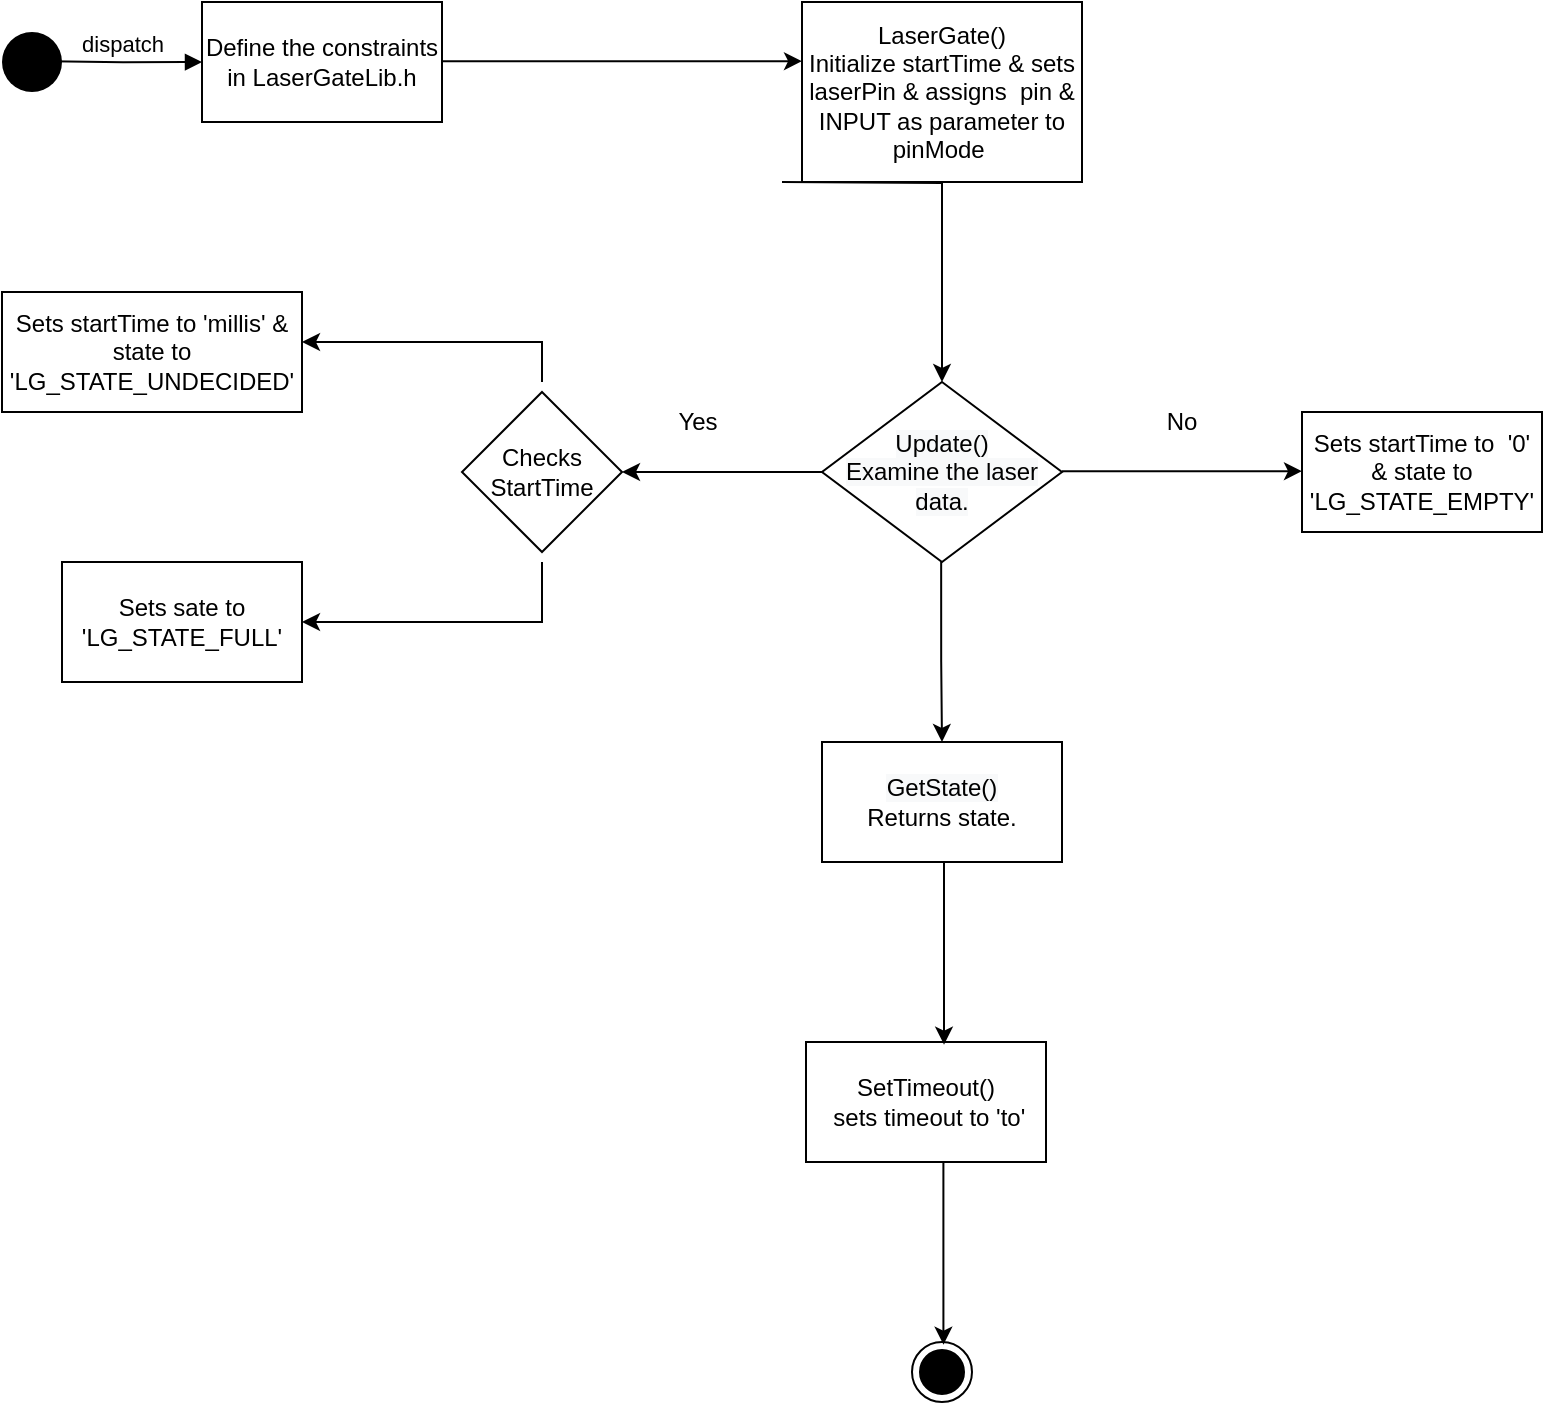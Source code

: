 <mxfile version="15.4.3" type="github">
  <diagram id="9764_bwMrohZAFbPmsWr" name="Page-1">
    <mxGraphModel dx="1422" dy="794" grid="1" gridSize="10" guides="1" tooltips="1" connect="1" arrows="1" fold="1" page="1" pageScale="1" pageWidth="3300" pageHeight="4681" math="0" shadow="0">
      <root>
        <mxCell id="0" />
        <mxCell id="1" parent="0" />
        <mxCell id="prRc7P51FGT5b40RzYyY-56" value="LaserGate()&lt;br&gt;Initialize startTime &amp;amp; sets laserPin &amp;amp; assigns&amp;nbsp; pin &amp;amp; INPUT as parameter to pinMode&amp;nbsp;" style="rounded=0;whiteSpace=wrap;html=1;" parent="1" vertex="1">
          <mxGeometry x="950" y="1840" width="140" height="90" as="geometry" />
        </mxCell>
        <mxCell id="prRc7P51FGT5b40RzYyY-57" value="Sets sate to &#39;LG_STATE_FULL&#39;" style="rounded=0;whiteSpace=wrap;html=1;" parent="1" vertex="1">
          <mxGeometry x="580" y="2120" width="120" height="60" as="geometry" />
        </mxCell>
        <mxCell id="prRc7P51FGT5b40RzYyY-58" value="&lt;span style=&quot;color: rgb(0 , 0 , 0) ; font-family: &amp;#34;helvetica&amp;#34; ; font-size: 12px ; font-style: normal ; font-weight: 400 ; letter-spacing: normal ; text-align: center ; text-indent: 0px ; text-transform: none ; word-spacing: 0px ; background-color: rgb(248 , 249 , 250) ; display: inline ; float: none&quot;&gt;GetState()&lt;br&gt;&lt;/span&gt;Returns state." style="rounded=0;whiteSpace=wrap;html=1;" parent="1" vertex="1">
          <mxGeometry x="960" y="2210" width="120" height="60" as="geometry" />
        </mxCell>
        <mxCell id="prRc7P51FGT5b40RzYyY-59" value="" style="endArrow=classic;html=1;rounded=0;edgeStyle=orthogonalEdgeStyle;entryX=0.5;entryY=0;entryDx=0;entryDy=0;" parent="1" target="prRc7P51FGT5b40RzYyY-62" edge="1">
          <mxGeometry width="50" height="50" relative="1" as="geometry">
            <mxPoint x="940" y="1930" as="sourcePoint" />
            <mxPoint x="939.58" y="2020.0" as="targetPoint" />
          </mxGeometry>
        </mxCell>
        <mxCell id="prRc7P51FGT5b40RzYyY-60" value="" style="endArrow=classic;html=1;rounded=0;edgeStyle=orthogonalEdgeStyle;" parent="1" edge="1">
          <mxGeometry width="50" height="50" relative="1" as="geometry">
            <mxPoint x="1019.58" y="2120" as="sourcePoint" />
            <mxPoint x="1020" y="2210" as="targetPoint" />
            <Array as="points">
              <mxPoint x="1019.58" y="2170" />
              <mxPoint x="1019.58" y="2170" />
            </Array>
          </mxGeometry>
        </mxCell>
        <mxCell id="prRc7P51FGT5b40RzYyY-72" value="" style="edgeStyle=orthogonalEdgeStyle;rounded=0;orthogonalLoop=1;jettySize=auto;html=1;" parent="1" source="prRc7P51FGT5b40RzYyY-62" target="prRc7P51FGT5b40RzYyY-71" edge="1">
          <mxGeometry relative="1" as="geometry" />
        </mxCell>
        <mxCell id="prRc7P51FGT5b40RzYyY-62" value="&#xa;&#xa;&lt;span style=&quot;color: rgb(0, 0, 0); font-family: helvetica; font-size: 12px; font-style: normal; font-weight: 400; letter-spacing: normal; text-align: center; text-indent: 0px; text-transform: none; word-spacing: 0px; background-color: rgb(248, 249, 250); display: inline; float: none;&quot;&gt;Update()&lt;/span&gt;&lt;br style=&quot;color: rgb(0, 0, 0); font-family: helvetica; font-size: 12px; font-style: normal; font-weight: 400; letter-spacing: normal; text-align: center; text-indent: 0px; text-transform: none; word-spacing: 0px; background-color: rgb(248, 249, 250);&quot;&gt;&lt;span style=&quot;color: rgb(0, 0, 0); font-family: helvetica; font-size: 12px; font-style: normal; font-weight: 400; letter-spacing: normal; text-align: center; text-indent: 0px; text-transform: none; word-spacing: 0px; background-color: rgb(248, 249, 250); display: inline; float: none;&quot;&gt;Examine the laser data.&lt;/span&gt;&#xa;&#xa;" style="rhombus;whiteSpace=wrap;html=1;" parent="1" vertex="1">
          <mxGeometry x="960" y="2030" width="120" height="90" as="geometry" />
        </mxCell>
        <mxCell id="prRc7P51FGT5b40RzYyY-63" value="SetTimeout()&lt;br&gt;&amp;nbsp;sets timeout to &#39;to&#39;" style="rounded=0;whiteSpace=wrap;html=1;" parent="1" vertex="1">
          <mxGeometry x="952" y="2360" width="120" height="60" as="geometry" />
        </mxCell>
        <mxCell id="prRc7P51FGT5b40RzYyY-65" value="Define the constraints in LaserGateLib.h" style="rounded=0;whiteSpace=wrap;html=1;" parent="1" vertex="1">
          <mxGeometry x="650" y="1840" width="120" height="60" as="geometry" />
        </mxCell>
        <mxCell id="prRc7P51FGT5b40RzYyY-66" value="dispatch" style="html=1;verticalAlign=bottom;startArrow=oval;startFill=1;endArrow=block;startSize=8;rounded=0;edgeStyle=orthogonalEdgeStyle;entryX=0;entryY=0.5;entryDx=0;entryDy=0;" parent="1" target="prRc7P51FGT5b40RzYyY-65" edge="1">
          <mxGeometry width="60" relative="1" as="geometry">
            <mxPoint x="570" y="1869.58" as="sourcePoint" />
            <mxPoint x="630" y="1869.58" as="targetPoint" />
          </mxGeometry>
        </mxCell>
        <mxCell id="prRc7P51FGT5b40RzYyY-69" value="" style="endArrow=classic;html=1;rounded=0;edgeStyle=orthogonalEdgeStyle;" parent="1" edge="1">
          <mxGeometry width="50" height="50" relative="1" as="geometry">
            <mxPoint x="770" y="1869.58" as="sourcePoint" />
            <mxPoint x="950" y="1869.58" as="targetPoint" />
          </mxGeometry>
        </mxCell>
        <mxCell id="prRc7P51FGT5b40RzYyY-70" value="Sets startTime to &#39;millis&#39; &amp;amp; state to &#39;LG_STATE_UNDECIDED&#39;" style="rounded=0;whiteSpace=wrap;html=1;" parent="1" vertex="1">
          <mxGeometry x="550" y="1985" width="150" height="60" as="geometry" />
        </mxCell>
        <mxCell id="prRc7P51FGT5b40RzYyY-71" value="Checks StartTime" style="rhombus;whiteSpace=wrap;html=1;" parent="1" vertex="1">
          <mxGeometry x="780" y="2035" width="80" height="80" as="geometry" />
        </mxCell>
        <mxCell id="prRc7P51FGT5b40RzYyY-73" style="edgeStyle=orthogonalEdgeStyle;rounded=0;orthogonalLoop=1;jettySize=auto;html=1;exitX=0.5;exitY=1;exitDx=0;exitDy=0;" parent="1" source="prRc7P51FGT5b40RzYyY-70" target="prRc7P51FGT5b40RzYyY-70" edge="1">
          <mxGeometry relative="1" as="geometry" />
        </mxCell>
        <mxCell id="prRc7P51FGT5b40RzYyY-74" value="Yes" style="text;html=1;strokeColor=none;fillColor=none;align=center;verticalAlign=middle;whiteSpace=wrap;rounded=0;" parent="1" vertex="1">
          <mxGeometry x="868" y="2035" width="60" height="30" as="geometry" />
        </mxCell>
        <mxCell id="prRc7P51FGT5b40RzYyY-75" value="Sets startTime to&amp;nbsp; &#39;0&#39; &amp;amp; state to &#39;LG_STATE_EMPTY&#39;" style="rounded=0;whiteSpace=wrap;html=1;" parent="1" vertex="1">
          <mxGeometry x="1200" y="2045" width="120" height="60" as="geometry" />
        </mxCell>
        <mxCell id="prRc7P51FGT5b40RzYyY-76" value="" style="edgeStyle=segmentEdgeStyle;endArrow=classic;html=1;rounded=0;entryX=0;entryY=0.5;entryDx=0;entryDy=0;" parent="1" target="prRc7P51FGT5b40RzYyY-75" edge="1">
          <mxGeometry width="50" height="50" relative="1" as="geometry">
            <mxPoint x="1080" y="2074.58" as="sourcePoint" />
            <mxPoint x="1170" y="2074.58" as="targetPoint" />
          </mxGeometry>
        </mxCell>
        <mxCell id="prRc7P51FGT5b40RzYyY-77" value="No" style="text;html=1;strokeColor=none;fillColor=none;align=center;verticalAlign=middle;whiteSpace=wrap;rounded=0;" parent="1" vertex="1">
          <mxGeometry x="1110" y="2035" width="60" height="30" as="geometry" />
        </mxCell>
        <mxCell id="prRc7P51FGT5b40RzYyY-79" value="" style="edgeStyle=segmentEdgeStyle;endArrow=classic;html=1;rounded=0;entryX=0.575;entryY=0.022;entryDx=0;entryDy=0;entryPerimeter=0;" parent="1" target="prRc7P51FGT5b40RzYyY-63" edge="1">
          <mxGeometry width="50" height="50" relative="1" as="geometry">
            <mxPoint x="1019.58" y="2270" as="sourcePoint" />
            <mxPoint x="1019.58" y="2390" as="targetPoint" />
          </mxGeometry>
        </mxCell>
        <mxCell id="prRc7P51FGT5b40RzYyY-80" value="" style="edgeStyle=segmentEdgeStyle;endArrow=classic;html=1;rounded=0;" parent="1" edge="1">
          <mxGeometry width="50" height="50" relative="1" as="geometry">
            <mxPoint x="820" y="2030" as="sourcePoint" />
            <mxPoint x="700" y="2010" as="targetPoint" />
            <Array as="points">
              <mxPoint x="810" y="2010" />
              <mxPoint x="810" y="2010" />
            </Array>
          </mxGeometry>
        </mxCell>
        <mxCell id="prRc7P51FGT5b40RzYyY-81" value="" style="edgeStyle=segmentEdgeStyle;endArrow=classic;html=1;rounded=0;entryX=1;entryY=0.5;entryDx=0;entryDy=0;" parent="1" target="prRc7P51FGT5b40RzYyY-57" edge="1">
          <mxGeometry width="50" height="50" relative="1" as="geometry">
            <mxPoint x="820" y="2120" as="sourcePoint" />
            <mxPoint x="710" y="2150" as="targetPoint" />
            <Array as="points">
              <mxPoint x="820" y="2150" />
            </Array>
          </mxGeometry>
        </mxCell>
        <mxCell id="prRc7P51FGT5b40RzYyY-84" value="" style="edgeStyle=segmentEdgeStyle;endArrow=classic;html=1;rounded=0;entryX=0.575;entryY=0.022;entryDx=0;entryDy=0;entryPerimeter=0;" parent="1" edge="1">
          <mxGeometry width="50" height="50" relative="1" as="geometry">
            <mxPoint x="1019.29" y="2420" as="sourcePoint" />
            <mxPoint x="1020.71" y="2511.32" as="targetPoint" />
          </mxGeometry>
        </mxCell>
        <mxCell id="kmB6eX4eZpZFCGpuayRA-1" value="" style="ellipse;fillColor=#000000;strokeColor=none;" vertex="1" parent="1">
          <mxGeometry x="550" y="1855" width="30" height="30" as="geometry" />
        </mxCell>
        <mxCell id="kmB6eX4eZpZFCGpuayRA-2" value="" style="ellipse;html=1;shape=endState;fillColor=#000000;strokeColor=#000000;" vertex="1" parent="1">
          <mxGeometry x="1005" y="2510" width="30" height="30" as="geometry" />
        </mxCell>
      </root>
    </mxGraphModel>
  </diagram>
</mxfile>
